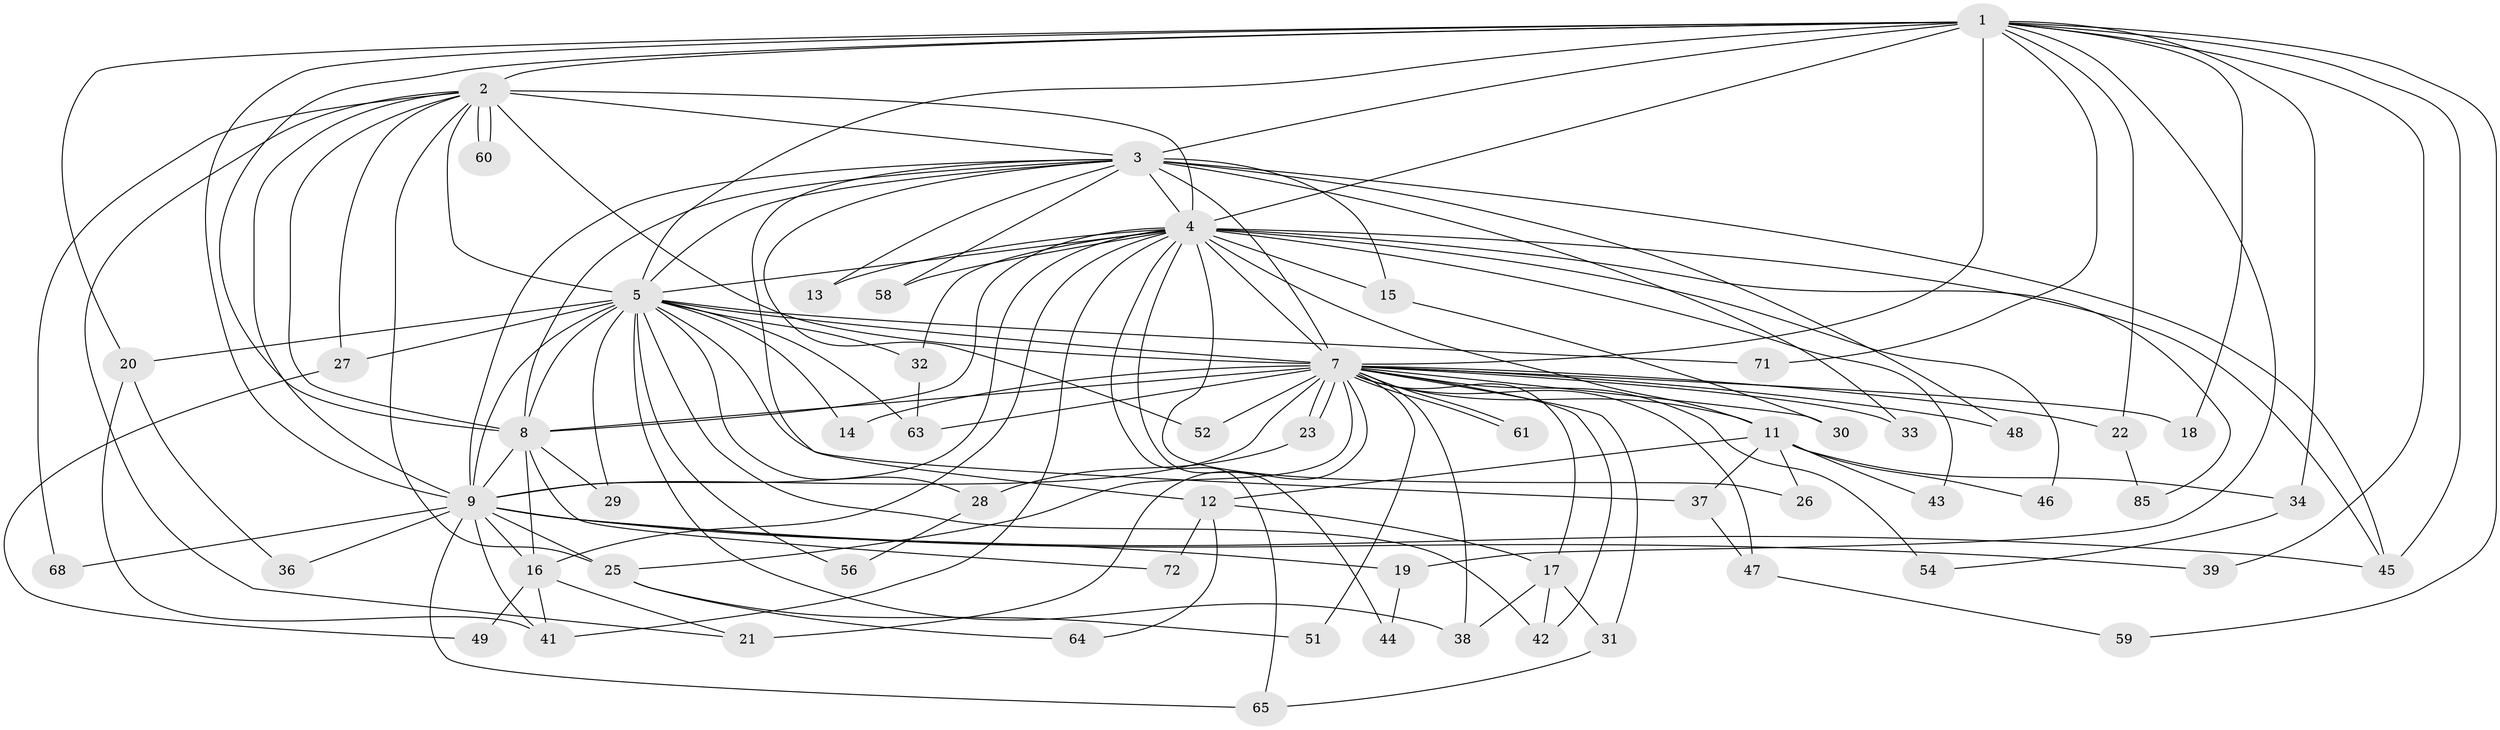 // original degree distribution, {19: 0.03529411764705882, 16: 0.011764705882352941, 20: 0.011764705882352941, 22: 0.011764705882352941, 17: 0.011764705882352941, 25: 0.011764705882352941, 12: 0.011764705882352941, 24: 0.011764705882352941, 8: 0.011764705882352941, 5: 0.03529411764705882, 2: 0.5411764705882353, 3: 0.23529411764705882, 6: 0.011764705882352941, 4: 0.047058823529411764}
// Generated by graph-tools (version 1.1) at 2025/17/03/04/25 18:17:17]
// undirected, 59 vertices, 141 edges
graph export_dot {
graph [start="1"]
  node [color=gray90,style=filled];
  1;
  2 [super="+80"];
  3;
  4 [super="+6+82+84+55"];
  5;
  7 [super="+78+10+50+24+66"];
  8;
  9;
  11;
  12;
  13;
  14;
  15;
  16 [super="+83"];
  17;
  18;
  19;
  20;
  21;
  22;
  23;
  25;
  26;
  27;
  28;
  29;
  30;
  31 [super="+76"];
  32;
  33;
  34;
  36;
  37;
  38 [super="+67"];
  39;
  41 [super="+81"];
  42;
  43;
  44;
  45 [super="+62"];
  46;
  47;
  48;
  49;
  51;
  52;
  54;
  56;
  58;
  59;
  60;
  61;
  63;
  64;
  65;
  68;
  71;
  72;
  85;
  1 -- 2;
  1 -- 3;
  1 -- 4 [weight=3];
  1 -- 5;
  1 -- 7 [weight=2];
  1 -- 8;
  1 -- 9;
  1 -- 18;
  1 -- 19;
  1 -- 20;
  1 -- 22;
  1 -- 34;
  1 -- 39;
  1 -- 59;
  1 -- 71;
  1 -- 45;
  2 -- 3;
  2 -- 4 [weight=3];
  2 -- 5;
  2 -- 7 [weight=2];
  2 -- 8;
  2 -- 9;
  2 -- 21;
  2 -- 25;
  2 -- 27;
  2 -- 60;
  2 -- 60;
  2 -- 68;
  3 -- 4 [weight=4];
  3 -- 5;
  3 -- 7 [weight=3];
  3 -- 8;
  3 -- 9;
  3 -- 12;
  3 -- 13;
  3 -- 15;
  3 -- 33;
  3 -- 45;
  3 -- 48;
  3 -- 52;
  3 -- 58;
  4 -- 5 [weight=2];
  4 -- 7 [weight=5];
  4 -- 8 [weight=2];
  4 -- 9 [weight=2];
  4 -- 11;
  4 -- 13;
  4 -- 16;
  4 -- 26;
  4 -- 32;
  4 -- 44;
  4 -- 65;
  4 -- 43;
  4 -- 45;
  4 -- 46;
  4 -- 15;
  4 -- 85;
  4 -- 58;
  4 -- 41;
  5 -- 7 [weight=3];
  5 -- 8;
  5 -- 9;
  5 -- 14;
  5 -- 20;
  5 -- 27;
  5 -- 28;
  5 -- 29;
  5 -- 32;
  5 -- 37;
  5 -- 38;
  5 -- 42;
  5 -- 56;
  5 -- 63;
  5 -- 71;
  7 -- 8 [weight=2];
  7 -- 9 [weight=3];
  7 -- 14;
  7 -- 18;
  7 -- 22;
  7 -- 23;
  7 -- 23;
  7 -- 30 [weight=2];
  7 -- 33;
  7 -- 54;
  7 -- 61;
  7 -- 61;
  7 -- 63;
  7 -- 11;
  7 -- 17;
  7 -- 21 [weight=2];
  7 -- 25;
  7 -- 31;
  7 -- 38;
  7 -- 47;
  7 -- 48;
  7 -- 51;
  7 -- 52;
  7 -- 42;
  8 -- 9;
  8 -- 16;
  8 -- 29;
  8 -- 72;
  9 -- 19;
  9 -- 25;
  9 -- 36;
  9 -- 39;
  9 -- 65;
  9 -- 68;
  9 -- 45;
  9 -- 41;
  9 -- 16;
  11 -- 12;
  11 -- 26;
  11 -- 34;
  11 -- 37;
  11 -- 43;
  11 -- 46;
  12 -- 17;
  12 -- 64;
  12 -- 72;
  15 -- 30;
  16 -- 21;
  16 -- 41;
  16 -- 49;
  17 -- 31;
  17 -- 42;
  17 -- 38;
  19 -- 44;
  20 -- 36;
  20 -- 41;
  22 -- 85;
  23 -- 28;
  25 -- 51;
  25 -- 64;
  27 -- 49;
  28 -- 56;
  31 -- 65;
  32 -- 63;
  34 -- 54;
  37 -- 47;
  47 -- 59;
}
